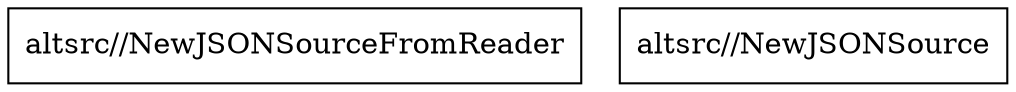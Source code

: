 digraph gph {
"altsrc//NewJSONSourceFromReader" [label="altsrc//NewJSONSourceFromReader", shape="box"];
"altsrc//NewJSONSource" [label="altsrc//NewJSONSource", shape="box"];}